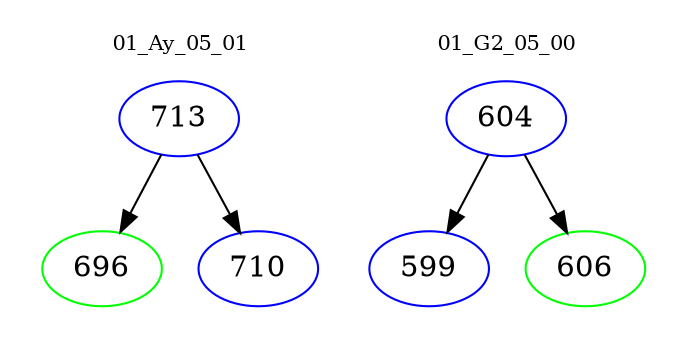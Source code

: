 digraph{
subgraph cluster_0 {
color = white
label = "01_Ay_05_01";
fontsize=10;
T0_713 [label="713", color="blue"]
T0_713 -> T0_696 [color="black"]
T0_696 [label="696", color="green"]
T0_713 -> T0_710 [color="black"]
T0_710 [label="710", color="blue"]
}
subgraph cluster_1 {
color = white
label = "01_G2_05_00";
fontsize=10;
T1_604 [label="604", color="blue"]
T1_604 -> T1_599 [color="black"]
T1_599 [label="599", color="blue"]
T1_604 -> T1_606 [color="black"]
T1_606 [label="606", color="green"]
}
}
